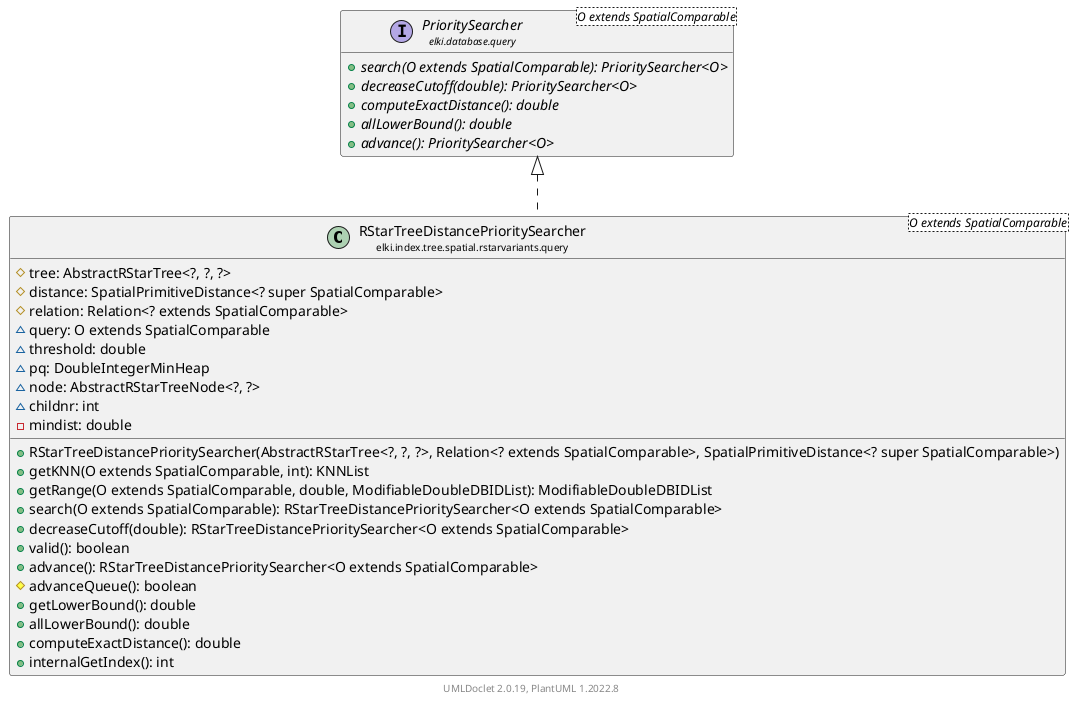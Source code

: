 @startuml
    remove .*\.(Instance|Par|Parameterizer|Factory)$
    set namespaceSeparator none
    hide empty fields
    hide empty methods

    class "<size:14>RStarTreeDistancePrioritySearcher\n<size:10>elki.index.tree.spatial.rstarvariants.query" as elki.index.tree.spatial.rstarvariants.query.RStarTreeDistancePrioritySearcher<O extends SpatialComparable> [[RStarTreeDistancePrioritySearcher.html]] {
        #tree: AbstractRStarTree<?, ?, ?>
        #distance: SpatialPrimitiveDistance<? super SpatialComparable>
        #relation: Relation<? extends SpatialComparable>
        ~query: O extends SpatialComparable
        ~threshold: double
        ~pq: DoubleIntegerMinHeap
        ~node: AbstractRStarTreeNode<?, ?>
        ~childnr: int
        -mindist: double
        +RStarTreeDistancePrioritySearcher(AbstractRStarTree<?, ?, ?>, Relation<? extends SpatialComparable>, SpatialPrimitiveDistance<? super SpatialComparable>)
        +getKNN(O extends SpatialComparable, int): KNNList
        +getRange(O extends SpatialComparable, double, ModifiableDoubleDBIDList): ModifiableDoubleDBIDList
        +search(O extends SpatialComparable): RStarTreeDistancePrioritySearcher<O extends SpatialComparable>
        +decreaseCutoff(double): RStarTreeDistancePrioritySearcher<O extends SpatialComparable>
        +valid(): boolean
        +advance(): RStarTreeDistancePrioritySearcher<O extends SpatialComparable>
        #advanceQueue(): boolean
        +getLowerBound(): double
        +allLowerBound(): double
        +computeExactDistance(): double
        +internalGetIndex(): int
    }

    interface "<size:14>PrioritySearcher\n<size:10>elki.database.query" as elki.database.query.PrioritySearcher<O extends SpatialComparable> [[../../../../../database/query/PrioritySearcher.html]] {
        {abstract} +search(O extends SpatialComparable): PrioritySearcher<O>
        {abstract} +decreaseCutoff(double): PrioritySearcher<O>
        {abstract} +computeExactDistance(): double
        {abstract} +allLowerBound(): double
        {abstract} +advance(): PrioritySearcher<O>
    }

    elki.database.query.PrioritySearcher <|.. elki.index.tree.spatial.rstarvariants.query.RStarTreeDistancePrioritySearcher

    center footer UMLDoclet 2.0.19, PlantUML 1.2022.8
@enduml
